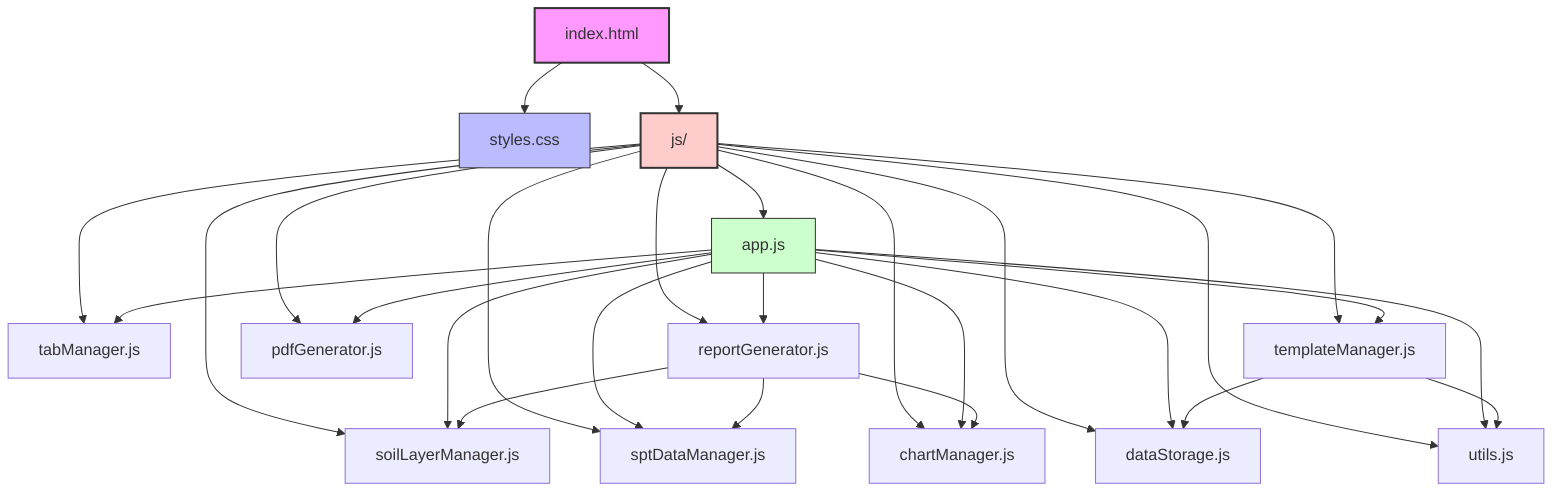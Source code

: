 graph TD
    A[index.html] --> B[styles.css]
    A --> C[js/]
    C --> D[app.js]
    C --> E[tabManager.js]
    C --> F[soilLayerManager.js]
    C --> G[sptDataManager.js]
    C --> H[chartManager.js]
    C --> I[reportGenerator.js]
    C --> J[pdfGenerator.js]
    C --> K[dataStorage.js]
    C --> L[templateManager.js]
    C --> M[utils.js]
    
    D --> E
    D --> F
    D --> G
    D --> H
    D --> I
    D --> J
    D --> K
    D --> L
    D --> M
    
    L --> K
    L --> M
    
    I --> F
    I --> G
    I --> H
    
    style A fill:#f9f,stroke:#333,stroke-width:2px
    style B fill:#bbf,stroke:#333,stroke-width:1px
    style C fill:#fcc,stroke:#333,stroke-width:2px
    style D fill:#cfc,stroke:#333,stroke-width:1px